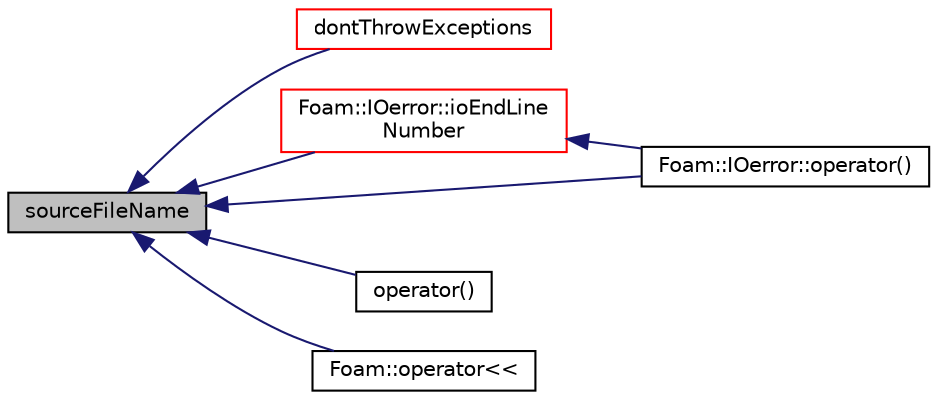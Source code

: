 digraph "sourceFileName"
{
  bgcolor="transparent";
  edge [fontname="Helvetica",fontsize="10",labelfontname="Helvetica",labelfontsize="10"];
  node [fontname="Helvetica",fontsize="10",shape=record];
  rankdir="LR";
  Node1 [label="sourceFileName",height=0.2,width=0.4,color="black", fillcolor="grey75", style="filled", fontcolor="black"];
  Node1 -> Node2 [dir="back",color="midnightblue",fontsize="10",style="solid",fontname="Helvetica"];
  Node2 [label="dontThrowExceptions",height=0.2,width=0.4,color="red",URL="$a00684.html#ade9b83a5d265d421f9a6058cfe9a3d7c"];
  Node1 -> Node3 [dir="back",color="midnightblue",fontsize="10",style="solid",fontname="Helvetica"];
  Node3 [label="Foam::IOerror::ioEndLine\lNumber",height=0.2,width=0.4,color="red",URL="$a01197.html#a094b74227038eea15fbe19ee92cd391c"];
  Node3 -> Node4 [dir="back",color="midnightblue",fontsize="10",style="solid",fontname="Helvetica"];
  Node4 [label="Foam::IOerror::operator()",height=0.2,width=0.4,color="black",URL="$a01197.html#a66858b96374e129848ac0d4126a7afad",tooltip="Convert to OSstream. "];
  Node1 -> Node5 [dir="back",color="midnightblue",fontsize="10",style="solid",fontname="Helvetica"];
  Node5 [label="operator()",height=0.2,width=0.4,color="black",URL="$a00684.html#a65e01686e24927d8a2fb48899e2e8013",tooltip="Convert to OSstream. "];
  Node1 -> Node4 [dir="back",color="midnightblue",fontsize="10",style="solid",fontname="Helvetica"];
  Node1 -> Node6 [dir="back",color="midnightblue",fontsize="10",style="solid",fontname="Helvetica"];
  Node6 [label="Foam::operator\<\<",height=0.2,width=0.4,color="black",URL="$a10909.html#aa9e8846a837ae711f8842399d44133a9"];
}
